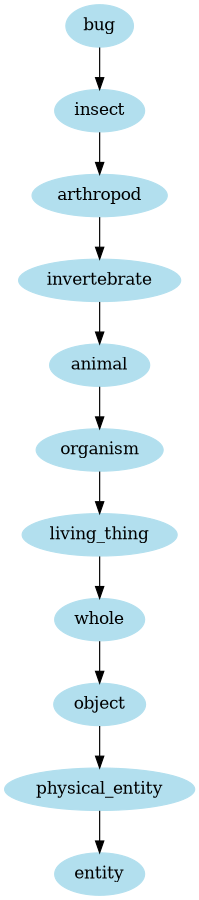 digraph unix {
	node [color=lightblue2 style=filled]
	size="6,6"
	bug -> insect
	insect -> arthropod
	arthropod -> invertebrate
	invertebrate -> animal
	animal -> organism
	organism -> living_thing
	living_thing -> whole
	whole -> object
	object -> physical_entity
	physical_entity -> entity
}
